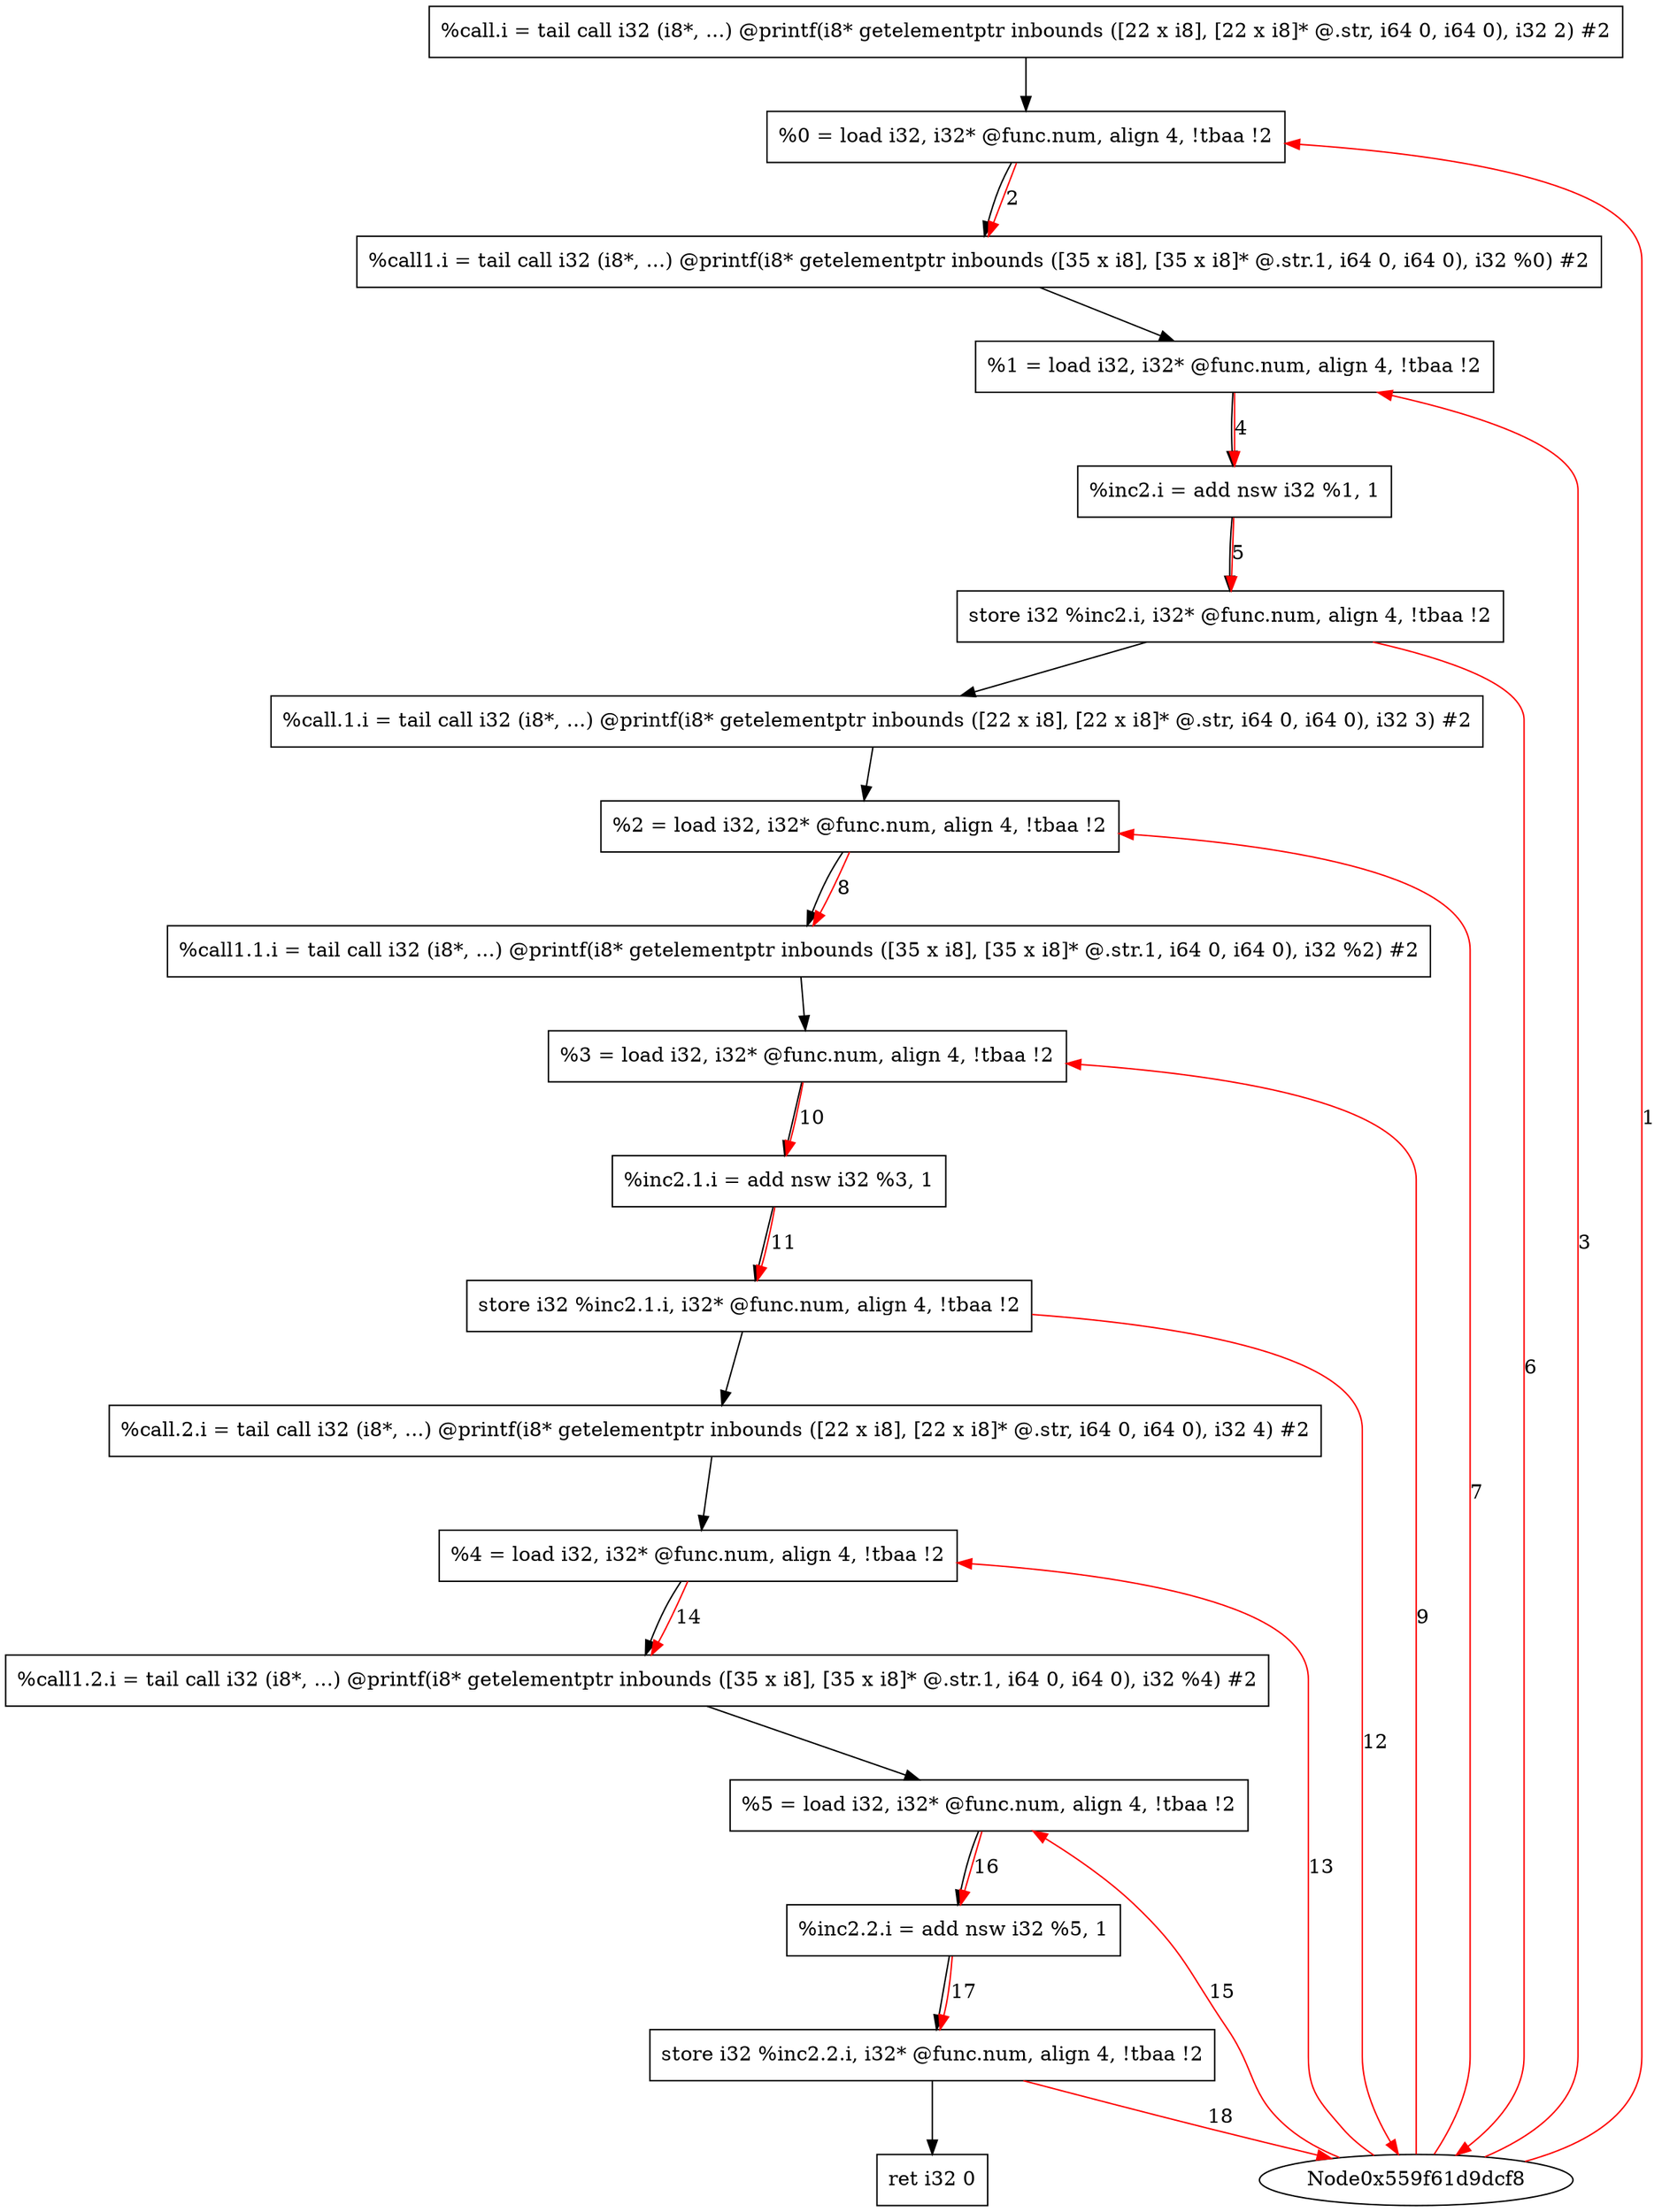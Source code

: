 digraph "CDFG for'main' function" {
	Node0x559f61da0b08[shape=record, label="  %call.i = tail call i32 (i8*, ...) @printf(i8* getelementptr inbounds ([22 x i8], [22 x i8]* @.str, i64 0, i64 0), i32 2) #2"]
	Node0x559f61da0a78[shape=record, label="  %0 = load i32, i32* @func.num, align 4, !tbaa !2"]
	Node0x559f61da0c58[shape=record, label="  %call1.i = tail call i32 (i8*, ...) @printf(i8* getelementptr inbounds ([35 x i8], [35 x i8]* @.str.1, i64 0, i64 0), i32 %0) #2"]
	Node0x559f61da0d38[shape=record, label="  %1 = load i32, i32* @func.num, align 4, !tbaa !2"]
	Node0x559f61da0dd0[shape=record, label="  %inc2.i = add nsw i32 %1, 1"]
	Node0x559f61da0e40[shape=record, label="  store i32 %inc2.i, i32* @func.num, align 4, !tbaa !2"]
	Node0x559f61da0ef8[shape=record, label="  %call.1.i = tail call i32 (i8*, ...) @printf(i8* getelementptr inbounds ([22 x i8], [22 x i8]* @.str, i64 0, i64 0), i32 3) #2"]
	Node0x559f61da1008[shape=record, label="  %2 = load i32, i32* @func.num, align 4, !tbaa !2"]
	Node0x559f61da10c8[shape=record, label="  %call1.1.i = tail call i32 (i8*, ...) @printf(i8* getelementptr inbounds ([35 x i8], [35 x i8]* @.str.1, i64 0, i64 0), i32 %2) #2"]
	Node0x559f61da11b8[shape=record, label="  %3 = load i32, i32* @func.num, align 4, !tbaa !2"]
	Node0x559f61da1230[shape=record, label="  %inc2.1.i = add nsw i32 %3, 1"]
	Node0x559f61da12d0[shape=record, label="  store i32 %inc2.1.i, i32* @func.num, align 4, !tbaa !2"]
	Node0x559f61da1368[shape=record, label="  %call.2.i = tail call i32 (i8*, ...) @printf(i8* getelementptr inbounds ([22 x i8], [22 x i8]* @.str, i64 0, i64 0), i32 4) #2"]
	Node0x559f61da1478[shape=record, label="  %4 = load i32, i32* @func.num, align 4, !tbaa !2"]
	Node0x559f61da1558[shape=record, label="  %call1.2.i = tail call i32 (i8*, ...) @printf(i8* getelementptr inbounds ([35 x i8], [35 x i8]* @.str.1, i64 0, i64 0), i32 %4) #2"]
	Node0x559f61da1638[shape=record, label="  %5 = load i32, i32* @func.num, align 4, !tbaa !2"]
	Node0x559f61da16b0[shape=record, label="  %inc2.2.i = add nsw i32 %5, 1"]
	Node0x559f61da1750[shape=record, label="  store i32 %inc2.2.i, i32* @func.num, align 4, !tbaa !2"]
	Node0x559f61da17e8[shape=record, label="  ret i32 0"]
	Node0x559f61da0b08 -> Node0x559f61da0a78
	Node0x559f61da0a78 -> Node0x559f61da0c58
	Node0x559f61da0c58 -> Node0x559f61da0d38
	Node0x559f61da0d38 -> Node0x559f61da0dd0
	Node0x559f61da0dd0 -> Node0x559f61da0e40
	Node0x559f61da0e40 -> Node0x559f61da0ef8
	Node0x559f61da0ef8 -> Node0x559f61da1008
	Node0x559f61da1008 -> Node0x559f61da10c8
	Node0x559f61da10c8 -> Node0x559f61da11b8
	Node0x559f61da11b8 -> Node0x559f61da1230
	Node0x559f61da1230 -> Node0x559f61da12d0
	Node0x559f61da12d0 -> Node0x559f61da1368
	Node0x559f61da1368 -> Node0x559f61da1478
	Node0x559f61da1478 -> Node0x559f61da1558
	Node0x559f61da1558 -> Node0x559f61da1638
	Node0x559f61da1638 -> Node0x559f61da16b0
	Node0x559f61da16b0 -> Node0x559f61da1750
	Node0x559f61da1750 -> Node0x559f61da17e8
edge [color=red]
	Node0x559f61d9dcf8 -> Node0x559f61da0a78[label="1"]
	Node0x559f61da0a78 -> Node0x559f61da0c58[label="2"]
	Node0x559f61d9dcf8 -> Node0x559f61da0d38[label="3"]
	Node0x559f61da0d38 -> Node0x559f61da0dd0[label="4"]
	Node0x559f61da0dd0 -> Node0x559f61da0e40[label="5"]
	Node0x559f61da0e40 -> Node0x559f61d9dcf8[label="6"]
	Node0x559f61d9dcf8 -> Node0x559f61da1008[label="7"]
	Node0x559f61da1008 -> Node0x559f61da10c8[label="8"]
	Node0x559f61d9dcf8 -> Node0x559f61da11b8[label="9"]
	Node0x559f61da11b8 -> Node0x559f61da1230[label="10"]
	Node0x559f61da1230 -> Node0x559f61da12d0[label="11"]
	Node0x559f61da12d0 -> Node0x559f61d9dcf8[label="12"]
	Node0x559f61d9dcf8 -> Node0x559f61da1478[label="13"]
	Node0x559f61da1478 -> Node0x559f61da1558[label="14"]
	Node0x559f61d9dcf8 -> Node0x559f61da1638[label="15"]
	Node0x559f61da1638 -> Node0x559f61da16b0[label="16"]
	Node0x559f61da16b0 -> Node0x559f61da1750[label="17"]
	Node0x559f61da1750 -> Node0x559f61d9dcf8[label="18"]
}
